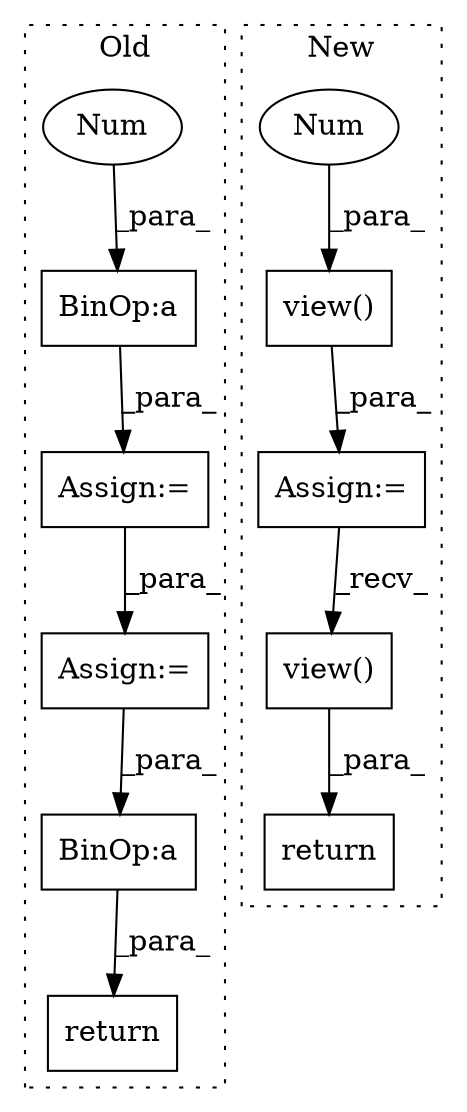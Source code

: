 digraph G {
subgraph cluster0 {
1 [label="return" a="93" s="909" l="7" shape="box"];
6 [label="Assign:=" a="68" s="699" l="3" shape="box"];
7 [label="Assign:=" a="68" s="746" l="3" shape="box"];
8 [label="BinOp:a" a="82" s="682" l="4" shape="box"];
9 [label="Num" a="76" s="686" l="1" shape="ellipse"];
10 [label="BinOp:a" a="82" s="829" l="3" shape="box"];
label = "Old";
style="dotted";
}
subgraph cluster1 {
2 [label="view()" a="75" s="681,694" l="11,1" shape="box"];
3 [label="return" a="93" s="853" l="7" shape="box"];
4 [label="Num" a="76" s="692" l="2" shape="ellipse"];
5 [label="Assign:=" a="68" s="668" l="3" shape="box"];
11 [label="view()" a="75" s="814,843" l="13,1" shape="box"];
label = "New";
style="dotted";
}
2 -> 5 [label="_para_"];
4 -> 2 [label="_para_"];
5 -> 11 [label="_recv_"];
6 -> 7 [label="_para_"];
7 -> 10 [label="_para_"];
8 -> 6 [label="_para_"];
9 -> 8 [label="_para_"];
10 -> 1 [label="_para_"];
11 -> 3 [label="_para_"];
}